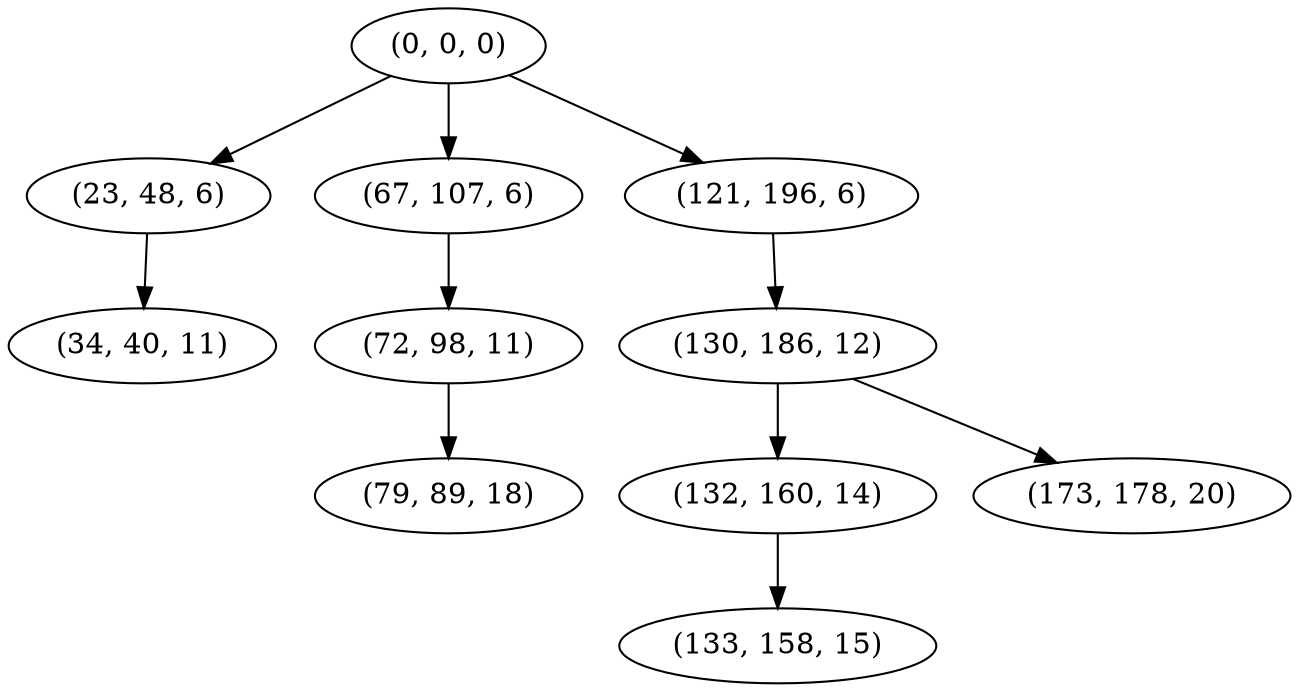 digraph tree {
    "(0, 0, 0)";
    "(23, 48, 6)";
    "(34, 40, 11)";
    "(67, 107, 6)";
    "(72, 98, 11)";
    "(79, 89, 18)";
    "(121, 196, 6)";
    "(130, 186, 12)";
    "(132, 160, 14)";
    "(133, 158, 15)";
    "(173, 178, 20)";
    "(0, 0, 0)" -> "(23, 48, 6)";
    "(0, 0, 0)" -> "(67, 107, 6)";
    "(0, 0, 0)" -> "(121, 196, 6)";
    "(23, 48, 6)" -> "(34, 40, 11)";
    "(67, 107, 6)" -> "(72, 98, 11)";
    "(72, 98, 11)" -> "(79, 89, 18)";
    "(121, 196, 6)" -> "(130, 186, 12)";
    "(130, 186, 12)" -> "(132, 160, 14)";
    "(130, 186, 12)" -> "(173, 178, 20)";
    "(132, 160, 14)" -> "(133, 158, 15)";
}
